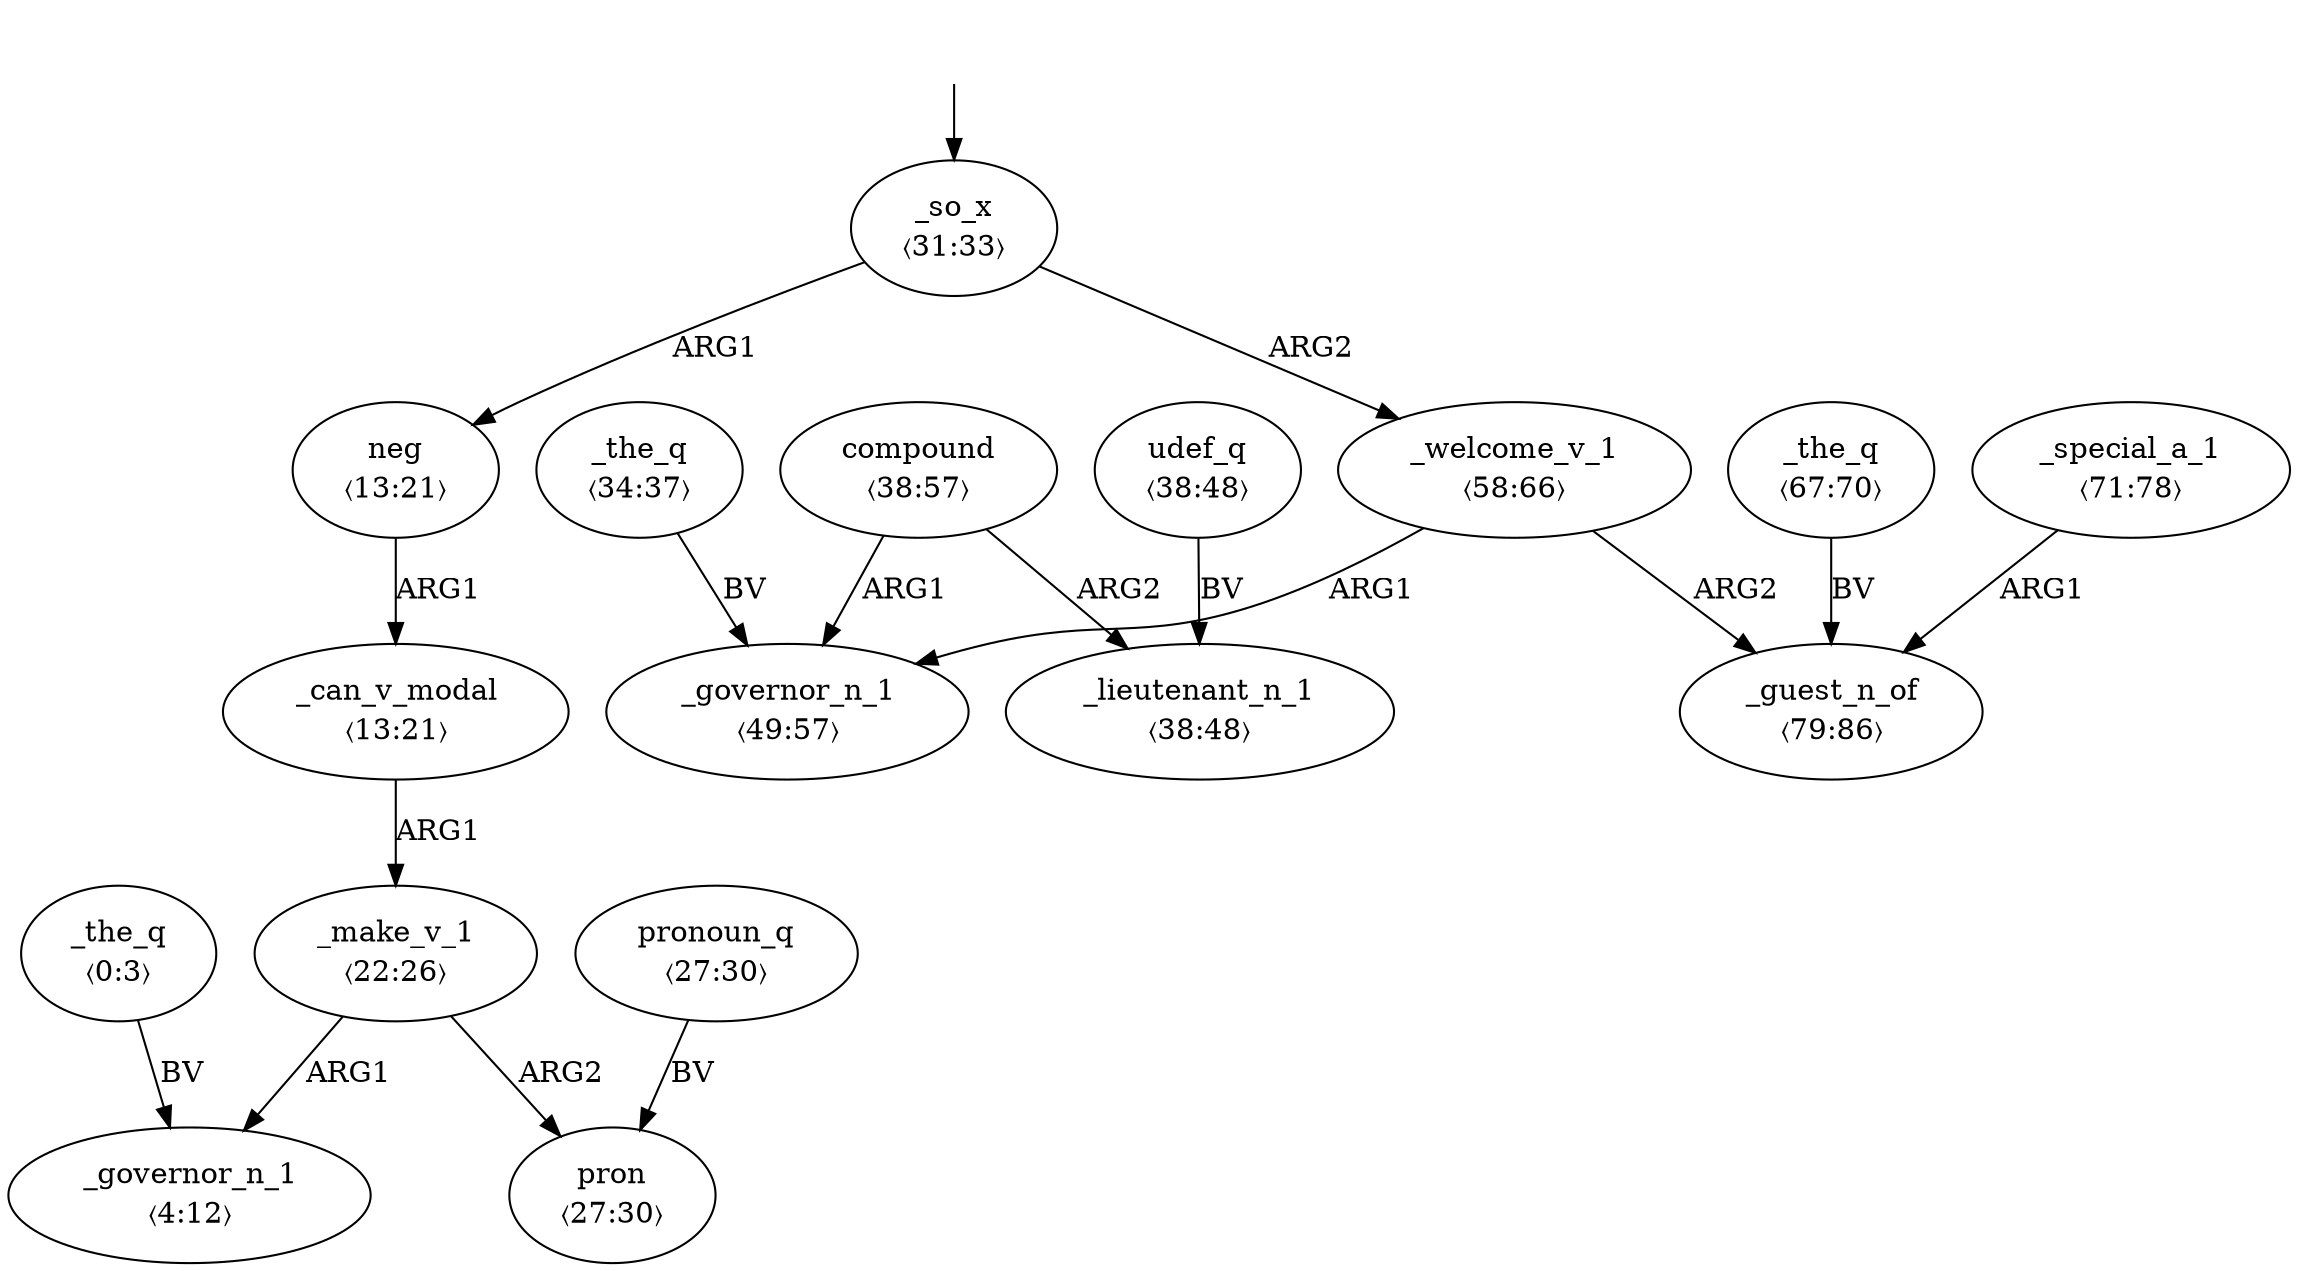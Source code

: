 digraph "20010010" {
  top [ style=invis ];
  top -> 7;
  0 [ label=<<table align="center" border="0" cellspacing="0"><tr><td colspan="2">_the_q</td></tr><tr><td colspan="2">〈0:3〉</td></tr></table>> ];
  1 [ label=<<table align="center" border="0" cellspacing="0"><tr><td colspan="2">_governor_n_1</td></tr><tr><td colspan="2">〈4:12〉</td></tr></table>> ];
  2 [ label=<<table align="center" border="0" cellspacing="0"><tr><td colspan="2">neg</td></tr><tr><td colspan="2">〈13:21〉</td></tr></table>> ];
  3 [ label=<<table align="center" border="0" cellspacing="0"><tr><td colspan="2">_can_v_modal</td></tr><tr><td colspan="2">〈13:21〉</td></tr></table>> ];
  4 [ label=<<table align="center" border="0" cellspacing="0"><tr><td colspan="2">_make_v_1</td></tr><tr><td colspan="2">〈22:26〉</td></tr></table>> ];
  5 [ label=<<table align="center" border="0" cellspacing="0"><tr><td colspan="2">pron</td></tr><tr><td colspan="2">〈27:30〉</td></tr></table>> ];
  6 [ label=<<table align="center" border="0" cellspacing="0"><tr><td colspan="2">pronoun_q</td></tr><tr><td colspan="2">〈27:30〉</td></tr></table>> ];
  7 [ label=<<table align="center" border="0" cellspacing="0"><tr><td colspan="2">_so_x</td></tr><tr><td colspan="2">〈31:33〉</td></tr></table>> ];
  8 [ label=<<table align="center" border="0" cellspacing="0"><tr><td colspan="2">_the_q</td></tr><tr><td colspan="2">〈34:37〉</td></tr></table>> ];
  9 [ label=<<table align="center" border="0" cellspacing="0"><tr><td colspan="2">compound</td></tr><tr><td colspan="2">〈38:57〉</td></tr></table>> ];
  10 [ label=<<table align="center" border="0" cellspacing="0"><tr><td colspan="2">udef_q</td></tr><tr><td colspan="2">〈38:48〉</td></tr></table>> ];
  11 [ label=<<table align="center" border="0" cellspacing="0"><tr><td colspan="2">_lieutenant_n_1</td></tr><tr><td colspan="2">〈38:48〉</td></tr></table>> ];
  12 [ label=<<table align="center" border="0" cellspacing="0"><tr><td colspan="2">_governor_n_1</td></tr><tr><td colspan="2">〈49:57〉</td></tr></table>> ];
  13 [ label=<<table align="center" border="0" cellspacing="0"><tr><td colspan="2">_welcome_v_1</td></tr><tr><td colspan="2">〈58:66〉</td></tr></table>> ];
  14 [ label=<<table align="center" border="0" cellspacing="0"><tr><td colspan="2">_the_q</td></tr><tr><td colspan="2">〈67:70〉</td></tr></table>> ];
  15 [ label=<<table align="center" border="0" cellspacing="0"><tr><td colspan="2">_special_a_1</td></tr><tr><td colspan="2">〈71:78〉</td></tr></table>> ];
  16 [ label=<<table align="center" border="0" cellspacing="0"><tr><td colspan="2">_guest_n_of</td></tr><tr><td colspan="2">〈79:86〉</td></tr></table>> ];
  4 -> 5 [ label="ARG2" ];
  4 -> 1 [ label="ARG1" ];
  7 -> 13 [ label="ARG2" ];
  13 -> 12 [ label="ARG1" ];
  8 -> 12 [ label="BV" ];
  0 -> 1 [ label="BV" ];
  9 -> 12 [ label="ARG1" ];
  7 -> 2 [ label="ARG1" ];
  6 -> 5 [ label="BV" ];
  9 -> 11 [ label="ARG2" ];
  13 -> 16 [ label="ARG2" ];
  2 -> 3 [ label="ARG1" ];
  14 -> 16 [ label="BV" ];
  3 -> 4 [ label="ARG1" ];
  15 -> 16 [ label="ARG1" ];
  10 -> 11 [ label="BV" ];
}

